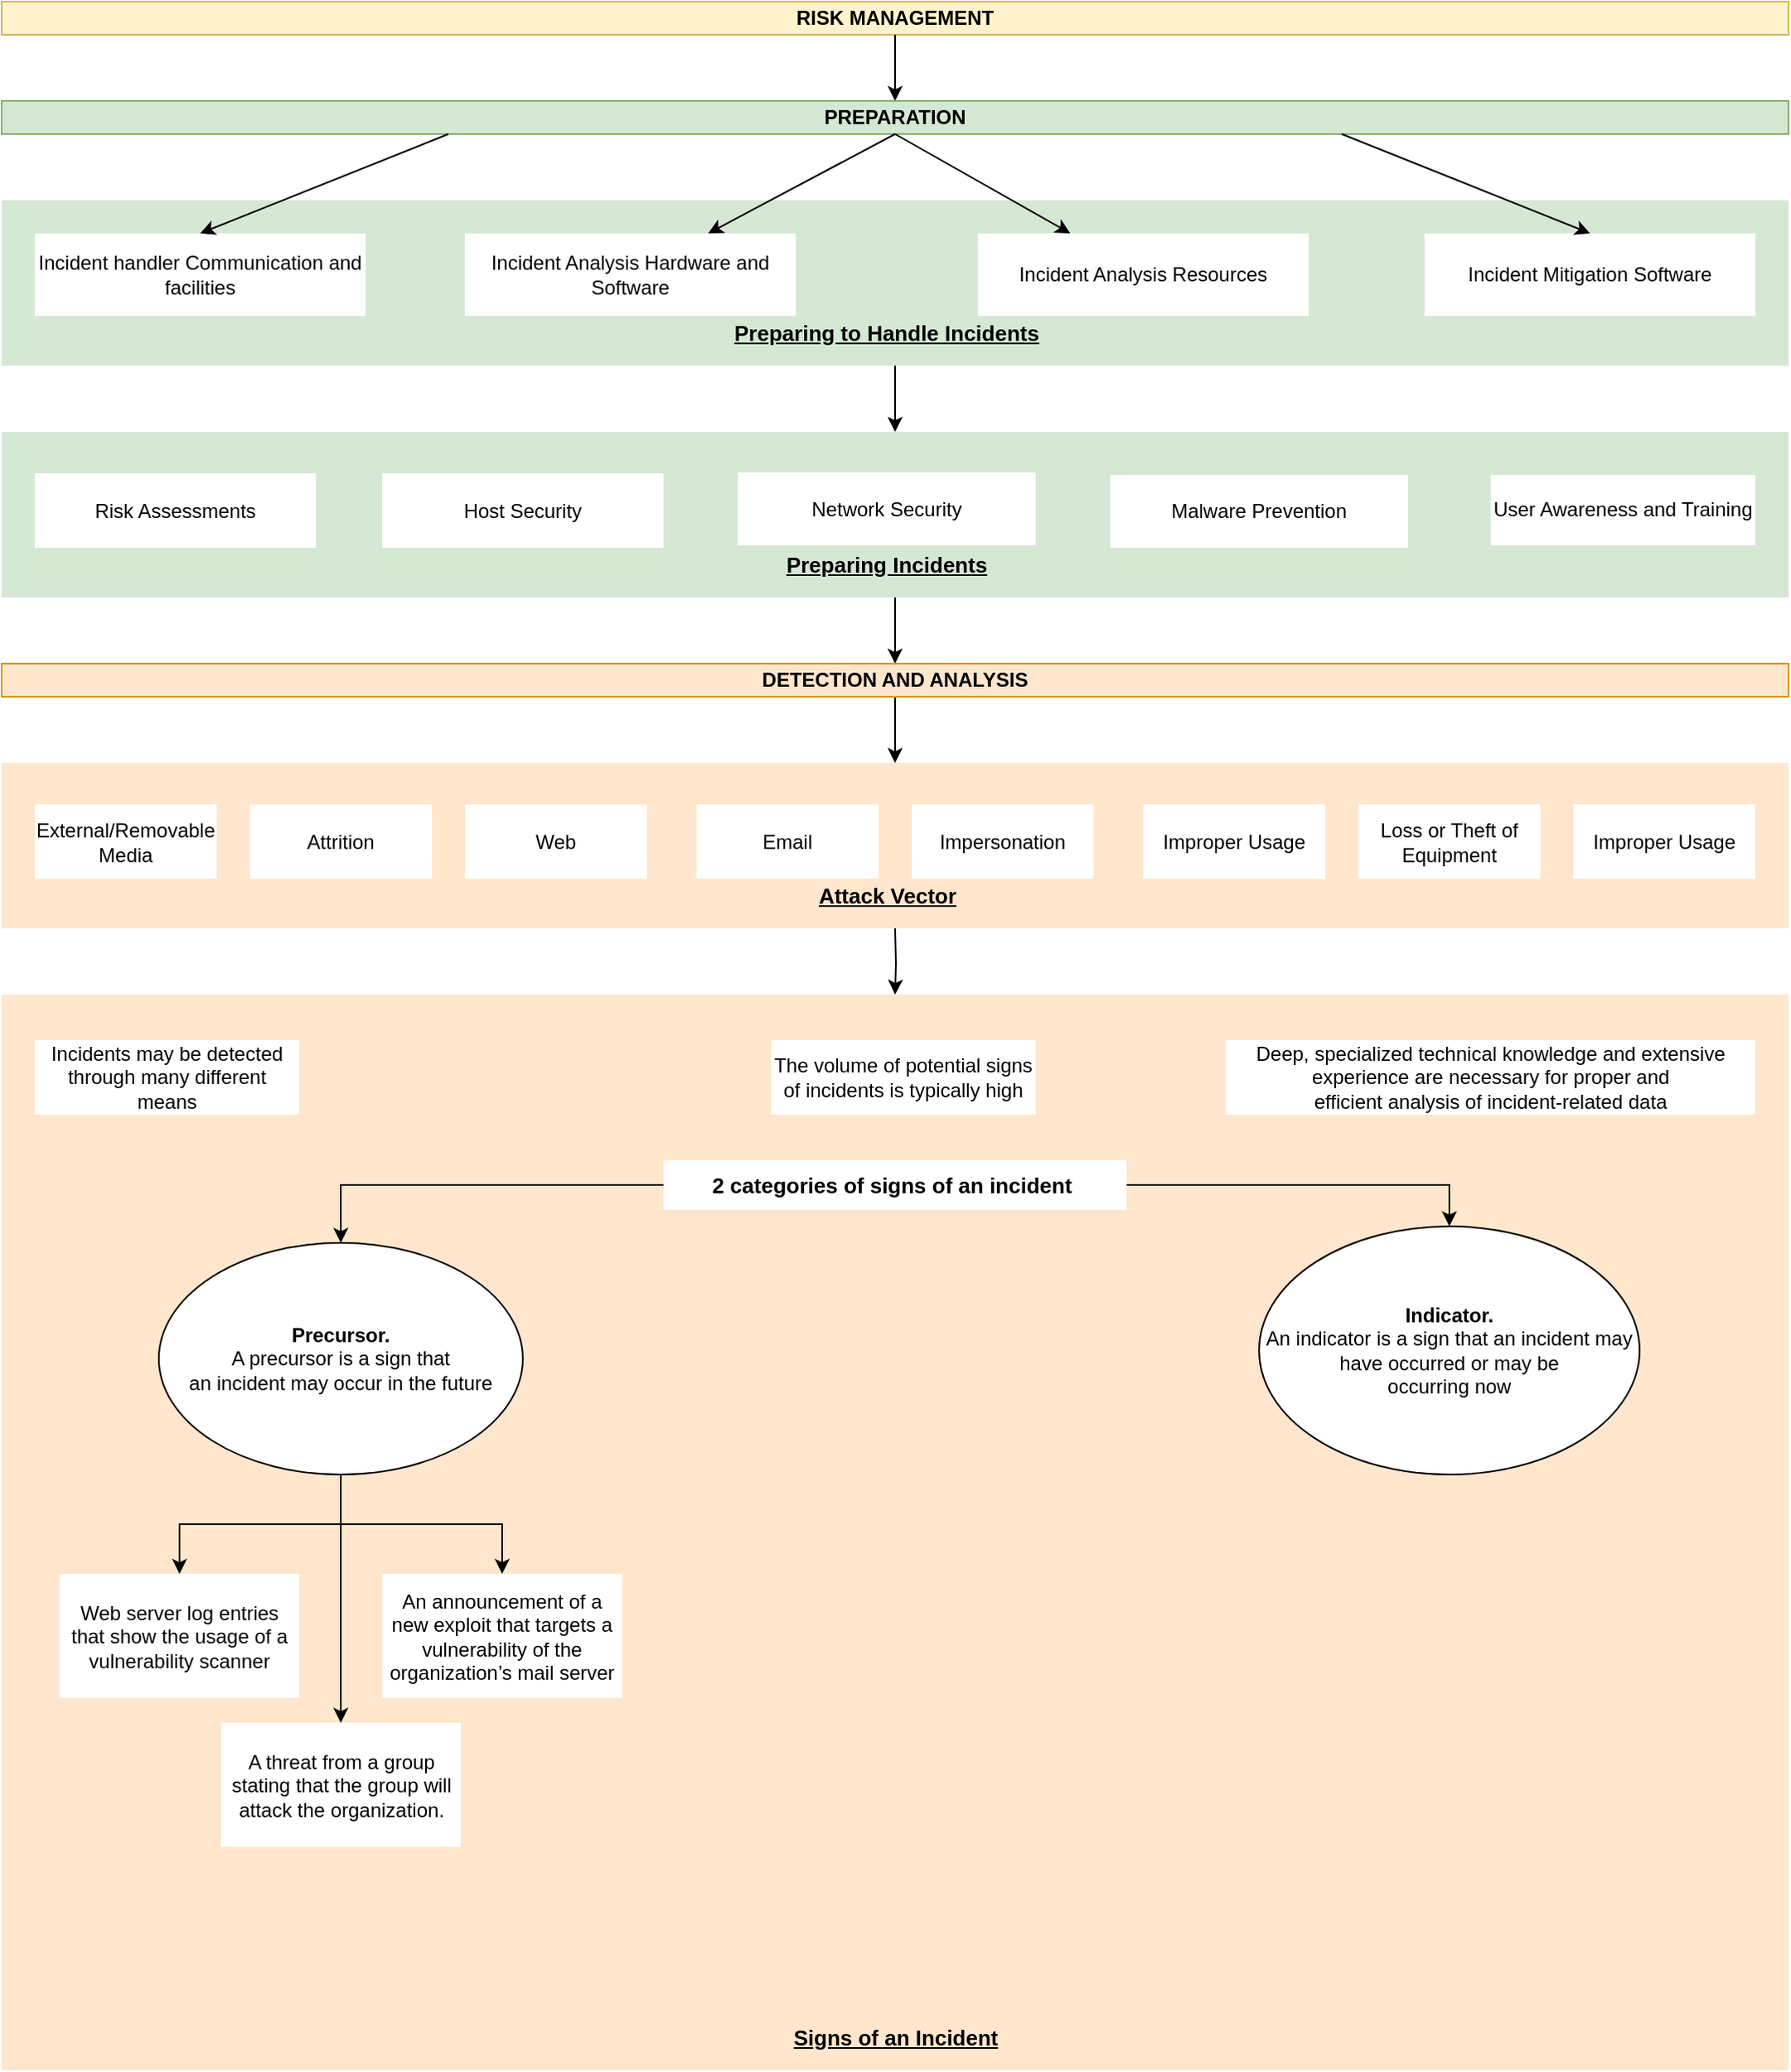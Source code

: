 <mxfile version="15.2.7" type="github" pages="2">
  <diagram id="2HpPP-bICAGdmHpTmiFh" name="Page-1">
    <mxGraphModel dx="1673" dy="896" grid="1" gridSize="10" guides="1" tooltips="1" connect="1" arrows="1" fold="1" page="1" pageScale="1" pageWidth="1169" pageHeight="827" math="0" shadow="0">
      <root>
        <mxCell id="0" />
        <mxCell id="1" parent="0" />
        <mxCell id="R-Eaw4uN9UbWOstKoqbW-2" value="&lt;b&gt;RISK MANAGEMENT&lt;/b&gt;" style="text;html=1;align=center;verticalAlign=middle;whiteSpace=wrap;rounded=0;fillColor=#fff2cc;strokeColor=#d6b656;" parent="1" vertex="1">
          <mxGeometry x="40" y="40" width="1080" height="20" as="geometry" />
        </mxCell>
        <mxCell id="R-Eaw4uN9UbWOstKoqbW-4" value="" style="endArrow=classic;html=1;exitX=0.5;exitY=1;exitDx=0;exitDy=0;entryX=0.5;entryY=0;entryDx=0;entryDy=0;" parent="1" source="R-Eaw4uN9UbWOstKoqbW-2" target="R-Eaw4uN9UbWOstKoqbW-5" edge="1">
          <mxGeometry width="50" height="50" relative="1" as="geometry">
            <mxPoint x="320" y="80" as="sourcePoint" />
            <mxPoint x="320" y="100" as="targetPoint" />
          </mxGeometry>
        </mxCell>
        <mxCell id="R-Eaw4uN9UbWOstKoqbW-5" value="&lt;b&gt;&lt;font style=&quot;font-size: 12px&quot;&gt;PREPARATION&lt;/font&gt;&lt;/b&gt;" style="text;html=1;align=center;verticalAlign=middle;whiteSpace=wrap;rounded=0;fillColor=#d5e8d4;strokeColor=#82b366;" parent="1" vertex="1">
          <mxGeometry x="40" y="100" width="1080" height="20" as="geometry" />
        </mxCell>
        <mxCell id="iwnnFERjuLGPFcT2uMJZ-8" value="" style="rounded=0;whiteSpace=wrap;html=1;strokeColor=none;fillColor=#d5e8d4;" parent="1" vertex="1">
          <mxGeometry x="40" y="160" width="1080" height="100" as="geometry" />
        </mxCell>
        <mxCell id="R-Eaw4uN9UbWOstKoqbW-8" value="Incident handler Communication and facilities" style="text;html=1;align=center;verticalAlign=middle;whiteSpace=wrap;rounded=0;fillColor=default;strokeColor=none;" parent="1" vertex="1">
          <mxGeometry x="60" y="180" width="200" height="50" as="geometry" />
        </mxCell>
        <mxCell id="R-Eaw4uN9UbWOstKoqbW-11" value="Incident Analysis Hardware and Software" style="text;html=1;align=center;verticalAlign=middle;whiteSpace=wrap;rounded=0;fillColor=default;strokeColor=none;" parent="1" vertex="1">
          <mxGeometry x="320" y="180" width="200" height="50" as="geometry" />
        </mxCell>
        <mxCell id="R-Eaw4uN9UbWOstKoqbW-12" value="Incident Analysis Resources" style="text;html=1;align=center;verticalAlign=middle;whiteSpace=wrap;rounded=0;fillColor=default;strokeColor=none;" parent="1" vertex="1">
          <mxGeometry x="630" y="180" width="200" height="50" as="geometry" />
        </mxCell>
        <mxCell id="R-Eaw4uN9UbWOstKoqbW-13" value="Incident Mitigation Software" style="text;html=1;align=center;verticalAlign=middle;whiteSpace=wrap;rounded=0;fillColor=default;strokeColor=none;" parent="1" vertex="1">
          <mxGeometry x="900" y="180" width="200" height="50" as="geometry" />
        </mxCell>
        <mxCell id="iwnnFERjuLGPFcT2uMJZ-1" value="" style="endArrow=classic;html=1;entryX=0.5;entryY=0;entryDx=0;entryDy=0;exitX=0.25;exitY=1;exitDx=0;exitDy=0;" parent="1" source="R-Eaw4uN9UbWOstKoqbW-5" target="R-Eaw4uN9UbWOstKoqbW-8" edge="1">
          <mxGeometry width="50" height="50" relative="1" as="geometry">
            <mxPoint x="110" y="122" as="sourcePoint" />
            <mxPoint x="210" y="130" as="targetPoint" />
          </mxGeometry>
        </mxCell>
        <mxCell id="iwnnFERjuLGPFcT2uMJZ-2" value="" style="endArrow=classic;html=1;exitX=0.5;exitY=1;exitDx=0;exitDy=0;" parent="1" source="R-Eaw4uN9UbWOstKoqbW-5" target="R-Eaw4uN9UbWOstKoqbW-11" edge="1">
          <mxGeometry width="50" height="50" relative="1" as="geometry">
            <mxPoint x="379.58" y="120" as="sourcePoint" />
            <mxPoint x="380" y="178" as="targetPoint" />
          </mxGeometry>
        </mxCell>
        <mxCell id="iwnnFERjuLGPFcT2uMJZ-3" value="" style="endArrow=classic;html=1;exitX=0.5;exitY=1;exitDx=0;exitDy=0;" parent="1" source="R-Eaw4uN9UbWOstKoqbW-5" target="R-Eaw4uN9UbWOstKoqbW-12" edge="1">
          <mxGeometry width="50" height="50" relative="1" as="geometry">
            <mxPoint x="580" y="140" as="sourcePoint" />
            <mxPoint x="730" y="178" as="targetPoint" />
          </mxGeometry>
        </mxCell>
        <mxCell id="iwnnFERjuLGPFcT2uMJZ-4" value="" style="endArrow=classic;html=1;exitX=0.75;exitY=1;exitDx=0;exitDy=0;entryX=0.5;entryY=0;entryDx=0;entryDy=0;" parent="1" source="R-Eaw4uN9UbWOstKoqbW-5" target="R-Eaw4uN9UbWOstKoqbW-13" edge="1">
          <mxGeometry width="50" height="50" relative="1" as="geometry">
            <mxPoint x="1049.58" y="122" as="sourcePoint" />
            <mxPoint x="1049.58" y="180" as="targetPoint" />
          </mxGeometry>
        </mxCell>
        <mxCell id="iwnnFERjuLGPFcT2uMJZ-9" value="&lt;b&gt;&lt;font style=&quot;font-size: 13px&quot;&gt;&lt;u&gt;Preparing to Handle Incidents&lt;/u&gt;&lt;/font&gt;&lt;br&gt;&lt;/b&gt;" style="text;html=1;strokeColor=none;fillColor=none;align=center;verticalAlign=middle;whiteSpace=wrap;rounded=0;" parent="1" vertex="1">
          <mxGeometry x="460" y="230" width="230" height="20" as="geometry" />
        </mxCell>
        <mxCell id="hXuzACPKQtS0b_j040UV-15" style="edgeStyle=orthogonalEdgeStyle;rounded=0;orthogonalLoop=1;jettySize=auto;html=1;" edge="1" parent="1" source="hXuzACPKQtS0b_j040UV-2" target="hXuzACPKQtS0b_j040UV-13">
          <mxGeometry relative="1" as="geometry" />
        </mxCell>
        <mxCell id="hXuzACPKQtS0b_j040UV-2" value="" style="rounded=0;whiteSpace=wrap;html=1;strokeColor=none;fillColor=#d5e8d4;" vertex="1" parent="1">
          <mxGeometry x="40" y="300" width="1080" height="100" as="geometry" />
        </mxCell>
        <mxCell id="hXuzACPKQtS0b_j040UV-3" value="" style="endArrow=classic;html=1;entryX=0.5;entryY=0;entryDx=0;entryDy=0;exitX=0.5;exitY=1;exitDx=0;exitDy=0;" edge="1" parent="1" source="iwnnFERjuLGPFcT2uMJZ-8" target="hXuzACPKQtS0b_j040UV-2">
          <mxGeometry width="50" height="50" relative="1" as="geometry">
            <mxPoint x="590" y="270" as="sourcePoint" />
            <mxPoint x="570" y="320" as="targetPoint" />
          </mxGeometry>
        </mxCell>
        <mxCell id="hXuzACPKQtS0b_j040UV-8" value="Risk Assessments" style="text;html=1;align=center;verticalAlign=middle;whiteSpace=wrap;rounded=0;fillColor=default;strokeColor=none;" vertex="1" parent="1">
          <mxGeometry x="60" y="325" width="170" height="45" as="geometry" />
        </mxCell>
        <mxCell id="hXuzACPKQtS0b_j040UV-9" value="Host Security" style="text;html=1;align=center;verticalAlign=middle;whiteSpace=wrap;rounded=0;fillColor=default;strokeColor=none;" vertex="1" parent="1">
          <mxGeometry x="270" y="325" width="170" height="45" as="geometry" />
        </mxCell>
        <mxCell id="hXuzACPKQtS0b_j040UV-10" value="Network Security" style="text;html=1;align=center;verticalAlign=middle;whiteSpace=wrap;rounded=0;fillColor=default;strokeColor=none;" vertex="1" parent="1">
          <mxGeometry x="485" y="324.5" width="180" height="44" as="geometry" />
        </mxCell>
        <mxCell id="hXuzACPKQtS0b_j040UV-11" value="Malware Prevention" style="text;html=1;align=center;verticalAlign=middle;whiteSpace=wrap;rounded=0;fillColor=default;strokeColor=none;" vertex="1" parent="1">
          <mxGeometry x="710" y="326" width="180" height="44" as="geometry" />
        </mxCell>
        <mxCell id="hXuzACPKQtS0b_j040UV-12" value="User Awareness and Training" style="text;html=1;align=center;verticalAlign=middle;whiteSpace=wrap;rounded=0;fillColor=default;strokeColor=none;" vertex="1" parent="1">
          <mxGeometry x="940" y="326" width="160" height="42.5" as="geometry" />
        </mxCell>
        <mxCell id="hXuzACPKQtS0b_j040UV-16" value="" style="edgeStyle=orthogonalEdgeStyle;rounded=0;orthogonalLoop=1;jettySize=auto;html=1;" edge="1" parent="1" source="hXuzACPKQtS0b_j040UV-13" target="hXuzACPKQtS0b_j040UV-14">
          <mxGeometry relative="1" as="geometry" />
        </mxCell>
        <mxCell id="hXuzACPKQtS0b_j040UV-13" value="&lt;b&gt;&lt;font style=&quot;font-size: 12px&quot;&gt;DETECTION AND ANALYSIS&lt;/font&gt;&lt;/b&gt;" style="text;html=1;align=center;verticalAlign=middle;whiteSpace=wrap;rounded=0;fillColor=#ffe6cc;strokeColor=#d79b00;" vertex="1" parent="1">
          <mxGeometry x="40" y="440" width="1080" height="20" as="geometry" />
        </mxCell>
        <mxCell id="hXuzACPKQtS0b_j040UV-17" value="&lt;b&gt;&lt;font style=&quot;font-size: 13px&quot;&gt;&lt;u&gt;Preparing Incidents&lt;/u&gt;&lt;/font&gt;&lt;br&gt;&lt;/b&gt;" style="text;html=1;strokeColor=none;fillColor=none;align=center;verticalAlign=middle;whiteSpace=wrap;rounded=0;" vertex="1" parent="1">
          <mxGeometry x="460" y="370" width="230" height="20" as="geometry" />
        </mxCell>
        <mxCell id="hXuzACPKQtS0b_j040UV-14" value="" style="rounded=0;whiteSpace=wrap;html=1;strokeColor=none;fillColor=#ffe6cc;" vertex="1" parent="1">
          <mxGeometry x="40" y="500" width="1080" height="100" as="geometry" />
        </mxCell>
        <mxCell id="hXuzACPKQtS0b_j040UV-18" value="&lt;b&gt;&lt;u&gt;&lt;font style=&quot;font-size: 13px&quot;&gt;Attack Vector&lt;/font&gt;&lt;/u&gt;&lt;/b&gt;" style="text;html=1;strokeColor=none;fillColor=none;align=center;verticalAlign=middle;whiteSpace=wrap;rounded=0;" vertex="1" parent="1">
          <mxGeometry x="522.5" y="570" width="105" height="20" as="geometry" />
        </mxCell>
        <mxCell id="hXuzACPKQtS0b_j040UV-19" value="External/Removable Media" style="text;html=1;align=center;verticalAlign=middle;whiteSpace=wrap;rounded=0;fillColor=default;strokeColor=none;" vertex="1" parent="1">
          <mxGeometry x="60" y="525" width="110" height="45" as="geometry" />
        </mxCell>
        <mxCell id="hXuzACPKQtS0b_j040UV-20" value="Attrition" style="text;html=1;align=center;verticalAlign=middle;whiteSpace=wrap;rounded=0;fillColor=default;strokeColor=none;" vertex="1" parent="1">
          <mxGeometry x="190" y="525" width="110" height="45" as="geometry" />
        </mxCell>
        <mxCell id="hXuzACPKQtS0b_j040UV-21" value="Web" style="text;html=1;align=center;verticalAlign=middle;whiteSpace=wrap;rounded=0;fillColor=default;strokeColor=none;" vertex="1" parent="1">
          <mxGeometry x="320" y="525" width="110" height="45" as="geometry" />
        </mxCell>
        <mxCell id="hXuzACPKQtS0b_j040UV-22" value="Email" style="text;html=1;align=center;verticalAlign=middle;whiteSpace=wrap;rounded=0;fillColor=default;strokeColor=none;" vertex="1" parent="1">
          <mxGeometry x="460" y="525" width="110" height="45" as="geometry" />
        </mxCell>
        <mxCell id="hXuzACPKQtS0b_j040UV-23" value="Impersonation" style="text;html=1;align=center;verticalAlign=middle;whiteSpace=wrap;rounded=0;fillColor=default;strokeColor=none;" vertex="1" parent="1">
          <mxGeometry x="590" y="525" width="110" height="45" as="geometry" />
        </mxCell>
        <mxCell id="hXuzACPKQtS0b_j040UV-24" value="Improper Usage" style="text;html=1;align=center;verticalAlign=middle;whiteSpace=wrap;rounded=0;fillColor=default;strokeColor=none;" vertex="1" parent="1">
          <mxGeometry x="730" y="525" width="110" height="45" as="geometry" />
        </mxCell>
        <mxCell id="hXuzACPKQtS0b_j040UV-25" value="Loss or Theft of Equipment" style="text;html=1;align=center;verticalAlign=middle;whiteSpace=wrap;rounded=0;fillColor=default;strokeColor=none;" vertex="1" parent="1">
          <mxGeometry x="860" y="525" width="110" height="45" as="geometry" />
        </mxCell>
        <mxCell id="hXuzACPKQtS0b_j040UV-26" value="Improper Usage" style="text;html=1;align=center;verticalAlign=middle;whiteSpace=wrap;rounded=0;fillColor=default;strokeColor=none;" vertex="1" parent="1">
          <mxGeometry x="990" y="525" width="110" height="45" as="geometry" />
        </mxCell>
        <mxCell id="hXuzACPKQtS0b_j040UV-27" value="" style="rounded=0;whiteSpace=wrap;html=1;strokeColor=none;fillColor=#ffe6cc;" vertex="1" parent="1">
          <mxGeometry x="40" y="640" width="1080" height="650" as="geometry" />
        </mxCell>
        <mxCell id="hXuzACPKQtS0b_j040UV-29" style="edgeStyle=orthogonalEdgeStyle;rounded=0;orthogonalLoop=1;jettySize=auto;html=1;entryX=0.5;entryY=0;entryDx=0;entryDy=0;" edge="1" parent="1" target="hXuzACPKQtS0b_j040UV-27">
          <mxGeometry relative="1" as="geometry">
            <mxPoint x="580" y="600" as="sourcePoint" />
            <mxPoint x="590" y="450" as="targetPoint" />
          </mxGeometry>
        </mxCell>
        <mxCell id="hXuzACPKQtS0b_j040UV-30" value="&lt;b&gt;&lt;u&gt;&lt;font style=&quot;font-size: 13px&quot;&gt;Signs of an Incident&lt;/font&gt;&lt;/u&gt;&lt;/b&gt;" style="text;html=1;strokeColor=none;fillColor=none;align=center;verticalAlign=middle;whiteSpace=wrap;rounded=0;" vertex="1" parent="1">
          <mxGeometry x="498.75" y="1260" width="162.5" height="20" as="geometry" />
        </mxCell>
        <mxCell id="hXuzACPKQtS0b_j040UV-31" value="Incidents may be detected through many different means" style="text;html=1;align=center;verticalAlign=middle;whiteSpace=wrap;rounded=0;fillColor=default;strokeColor=none;" vertex="1" parent="1">
          <mxGeometry x="60" y="667.5" width="160" height="45" as="geometry" />
        </mxCell>
        <mxCell id="hXuzACPKQtS0b_j040UV-32" value="The volume of potential signs of incidents is typically high" style="text;html=1;align=center;verticalAlign=middle;whiteSpace=wrap;rounded=0;fillColor=default;strokeColor=none;" vertex="1" parent="1">
          <mxGeometry x="505" y="667.5" width="160" height="45" as="geometry" />
        </mxCell>
        <mxCell id="hXuzACPKQtS0b_j040UV-33" value="Deep, specialized technical knowledge and extensive experience are necessary for proper and&lt;br/&gt;efficient analysis of incident-related data" style="text;html=1;align=center;verticalAlign=middle;whiteSpace=wrap;rounded=0;fillColor=default;strokeColor=none;" vertex="1" parent="1">
          <mxGeometry x="780" y="667.5" width="320" height="45" as="geometry" />
        </mxCell>
        <mxCell id="hXuzACPKQtS0b_j040UV-41" style="edgeStyle=orthogonalEdgeStyle;rounded=0;orthogonalLoop=1;jettySize=auto;html=1;" edge="1" parent="1" source="hXuzACPKQtS0b_j040UV-34" target="hXuzACPKQtS0b_j040UV-40">
          <mxGeometry relative="1" as="geometry" />
        </mxCell>
        <mxCell id="hXuzACPKQtS0b_j040UV-44" style="edgeStyle=orthogonalEdgeStyle;rounded=0;orthogonalLoop=1;jettySize=auto;html=1;entryX=0.5;entryY=0;entryDx=0;entryDy=0;" edge="1" parent="1" source="hXuzACPKQtS0b_j040UV-34" target="hXuzACPKQtS0b_j040UV-42">
          <mxGeometry relative="1" as="geometry" />
        </mxCell>
        <mxCell id="hXuzACPKQtS0b_j040UV-45" style="edgeStyle=orthogonalEdgeStyle;rounded=0;orthogonalLoop=1;jettySize=auto;html=1;" edge="1" parent="1" source="hXuzACPKQtS0b_j040UV-34" target="hXuzACPKQtS0b_j040UV-43">
          <mxGeometry relative="1" as="geometry" />
        </mxCell>
        <mxCell id="hXuzACPKQtS0b_j040UV-34" value="&lt;b&gt;Precursor. &lt;br&gt;&lt;/b&gt;A precursor is a sign that&lt;br&gt;an incident may occur in the future" style="ellipse;whiteSpace=wrap;html=1;" vertex="1" parent="1">
          <mxGeometry x="135" y="790" width="220" height="140" as="geometry" />
        </mxCell>
        <mxCell id="hXuzACPKQtS0b_j040UV-35" value="&lt;b&gt;Indicator.&lt;/b&gt; &lt;br&gt;An indicator is a sign that an incident may have occurred or may be&lt;br&gt;occurring now" style="ellipse;whiteSpace=wrap;html=1;" vertex="1" parent="1">
          <mxGeometry x="800" y="780" width="230" height="150" as="geometry" />
        </mxCell>
        <mxCell id="hXuzACPKQtS0b_j040UV-38" style="edgeStyle=orthogonalEdgeStyle;rounded=0;orthogonalLoop=1;jettySize=auto;html=1;" edge="1" parent="1" source="hXuzACPKQtS0b_j040UV-37" target="hXuzACPKQtS0b_j040UV-34">
          <mxGeometry relative="1" as="geometry" />
        </mxCell>
        <mxCell id="hXuzACPKQtS0b_j040UV-39" style="edgeStyle=orthogonalEdgeStyle;rounded=0;orthogonalLoop=1;jettySize=auto;html=1;entryX=0.5;entryY=0;entryDx=0;entryDy=0;" edge="1" parent="1" source="hXuzACPKQtS0b_j040UV-37" target="hXuzACPKQtS0b_j040UV-35">
          <mxGeometry relative="1" as="geometry" />
        </mxCell>
        <mxCell id="hXuzACPKQtS0b_j040UV-37" value="&lt;b&gt;&lt;font style=&quot;font-size: 13px&quot;&gt;2 categories of signs of an incident&amp;nbsp;&lt;/font&gt;&lt;/b&gt;" style="text;html=1;strokeColor=none;fillColor=default;align=center;verticalAlign=middle;whiteSpace=wrap;rounded=0;" vertex="1" parent="1">
          <mxGeometry x="440" y="740" width="280" height="30" as="geometry" />
        </mxCell>
        <mxCell id="hXuzACPKQtS0b_j040UV-40" value="Web server log entries that show the usage of a vulnerability scanner" style="rounded=0;whiteSpace=wrap;html=1;fillColor=default;strokeColor=none;" vertex="1" parent="1">
          <mxGeometry x="75" y="990" width="145" height="75" as="geometry" />
        </mxCell>
        <mxCell id="hXuzACPKQtS0b_j040UV-42" value="An announcement of a new exploit that targets a vulnerability of the organization’s mail server" style="rounded=0;whiteSpace=wrap;html=1;fillColor=default;strokeColor=none;" vertex="1" parent="1">
          <mxGeometry x="270" y="990" width="145" height="75" as="geometry" />
        </mxCell>
        <mxCell id="hXuzACPKQtS0b_j040UV-43" value="A threat from a group stating that the group will attack the organization." style="rounded=0;whiteSpace=wrap;html=1;fillColor=default;strokeColor=none;" vertex="1" parent="1">
          <mxGeometry x="172.5" y="1080" width="145" height="75" as="geometry" />
        </mxCell>
      </root>
    </mxGraphModel>
  </diagram>
  <diagram id="h2QpLRTnuL7eqwxKNE09" name="Page-2">
    <mxGraphModel dx="1422" dy="705" grid="1" gridSize="10" guides="1" tooltips="1" connect="1" arrows="1" fold="1" page="1" pageScale="1" pageWidth="1169" pageHeight="827" math="0" shadow="0">
      <root>
        <mxCell id="JOSpV3ROqNeyWr1z_Bff-0" />
        <mxCell id="JOSpV3ROqNeyWr1z_Bff-1" parent="JOSpV3ROqNeyWr1z_Bff-0" />
      </root>
    </mxGraphModel>
  </diagram>
</mxfile>

